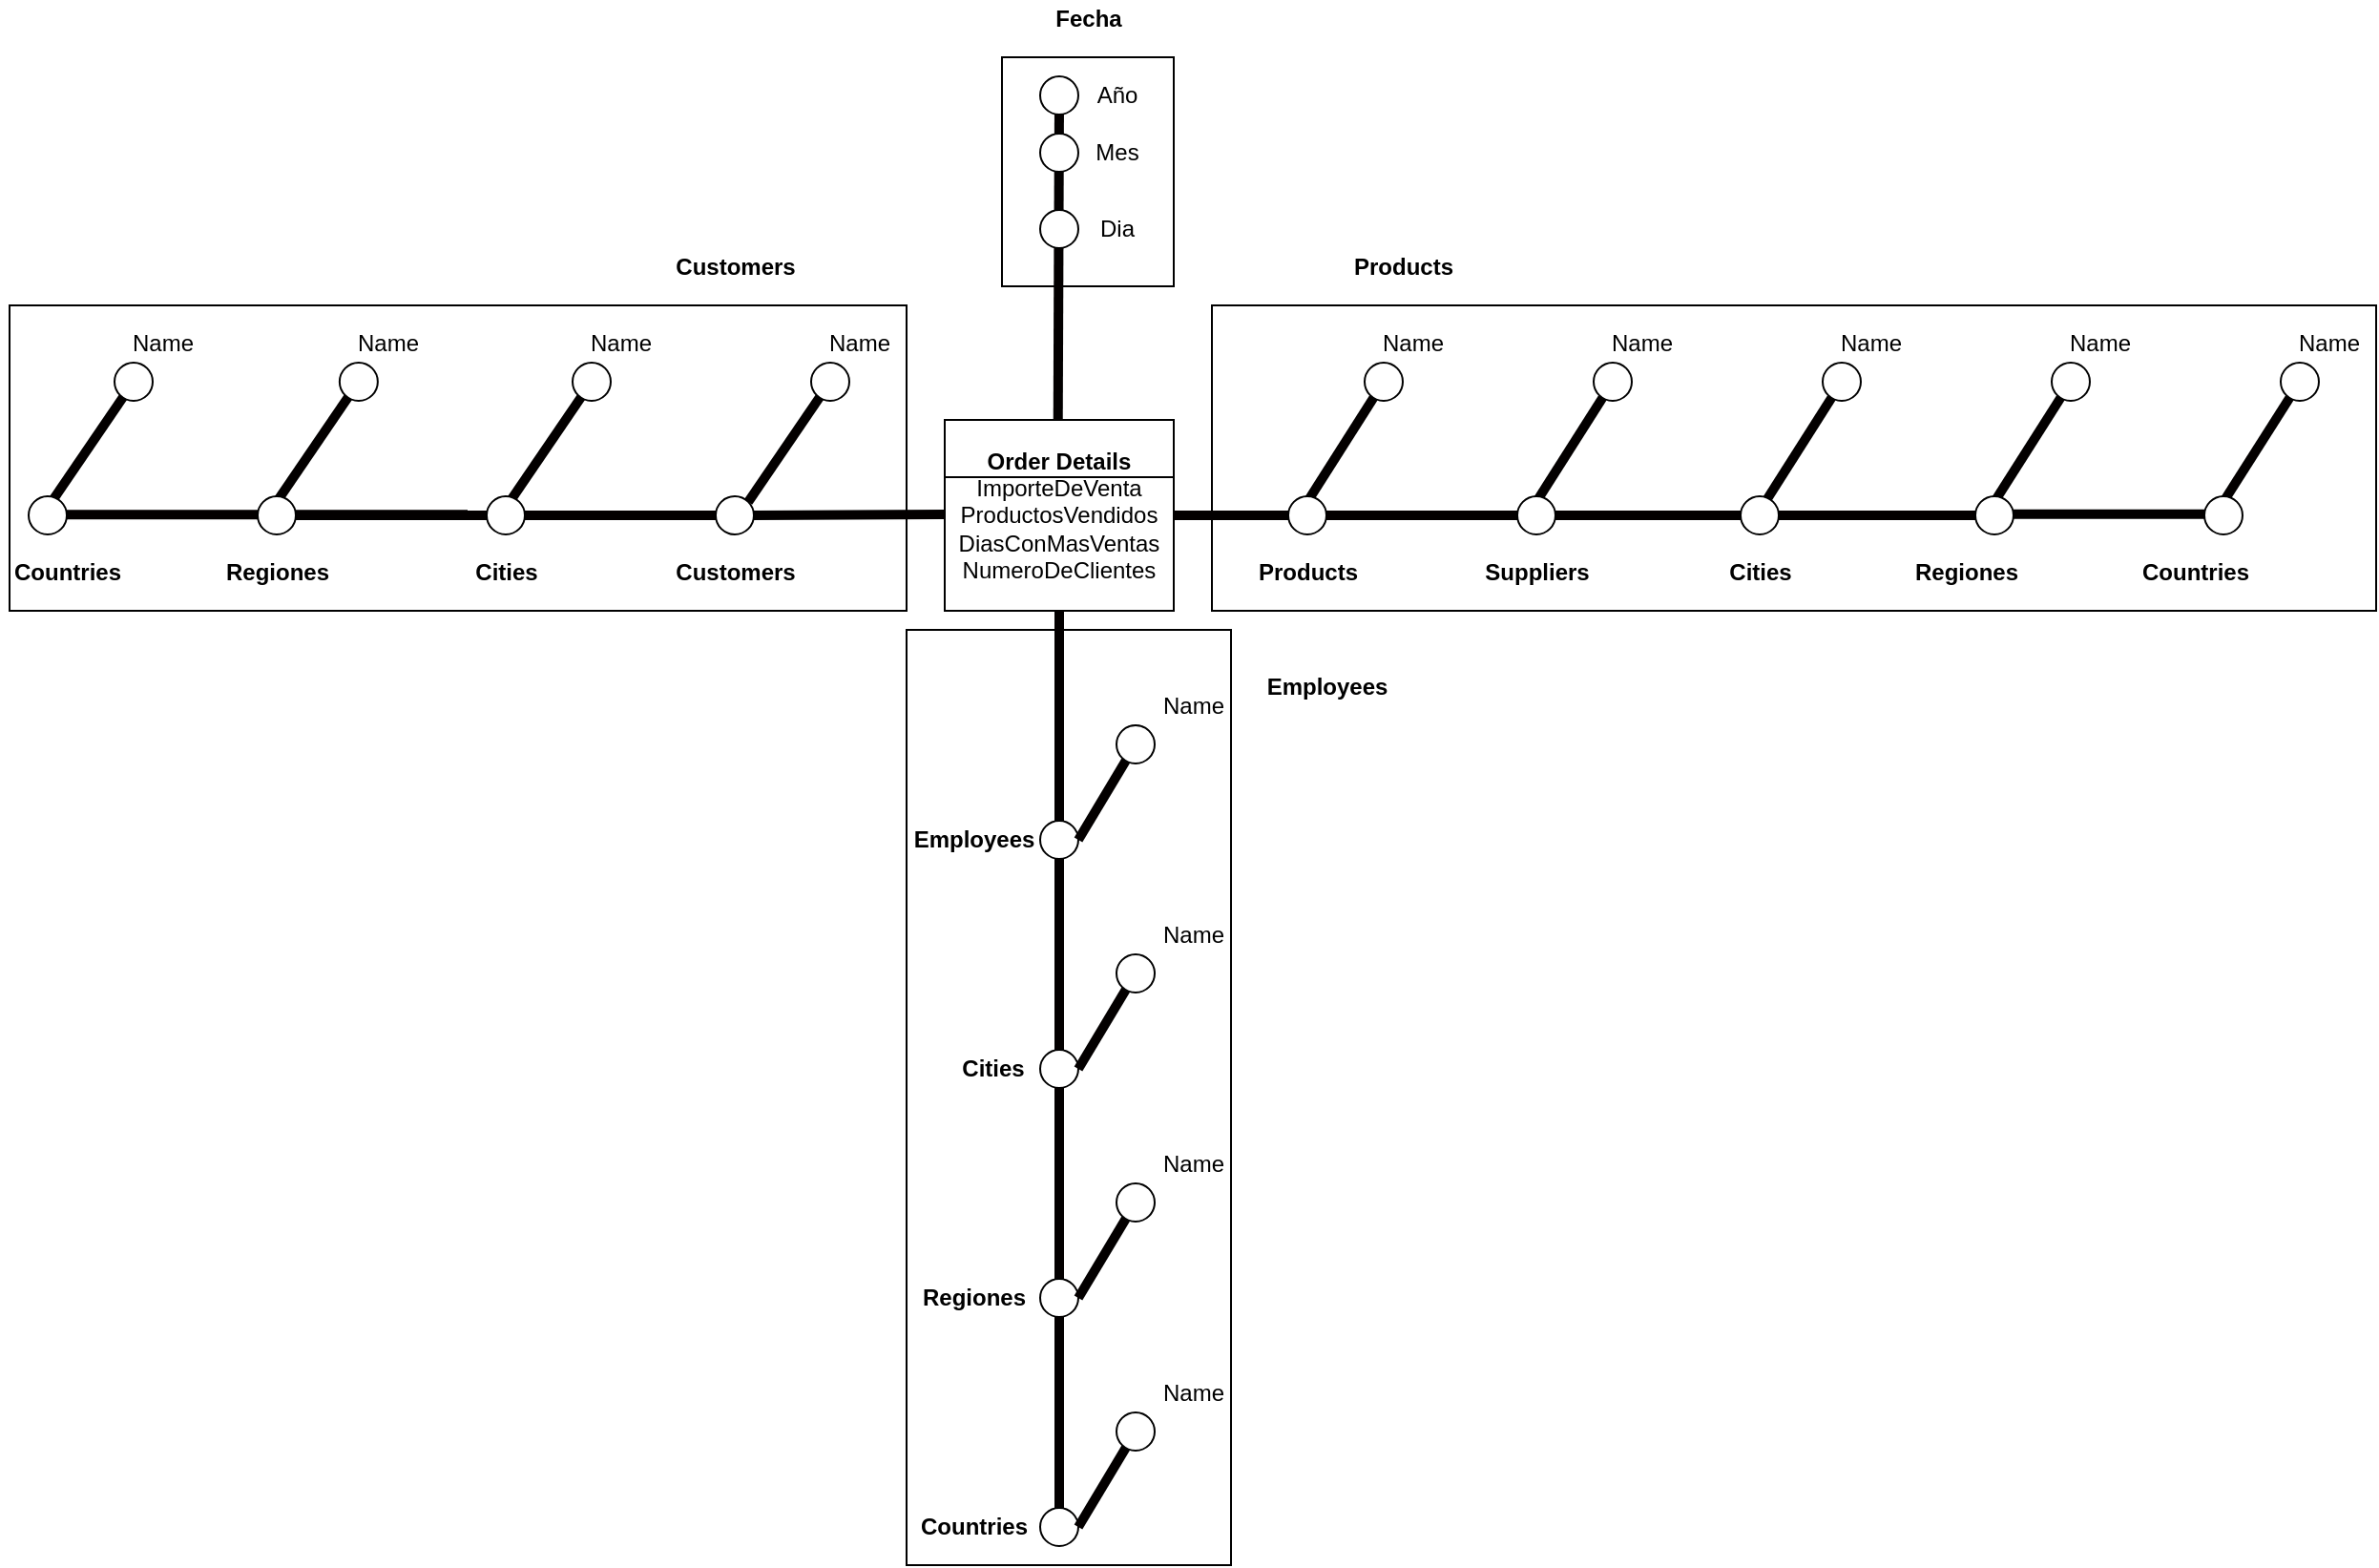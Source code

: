 <mxfile version="16.5.1" type="device"><diagram id="RBNeHGXTeK9-pwVWOhbH" name="Página-1"><mxGraphModel dx="2756" dy="1229" grid="1" gridSize="10" guides="1" tooltips="1" connect="1" arrows="1" fold="1" page="1" pageScale="1" pageWidth="827" pageHeight="1169" math="0" shadow="0"><root><mxCell id="0"/><mxCell id="1" parent="0"/><mxCell id="zPAmNjzIVwxGC9tjmXtp-113" value="" style="rounded=0;whiteSpace=wrap;html=1;" vertex="1" parent="1"><mxGeometry x="380" y="70" width="90" height="120" as="geometry"/></mxCell><mxCell id="zPAmNjzIVwxGC9tjmXtp-103" value="" style="rounded=0;whiteSpace=wrap;html=1;" vertex="1" parent="1"><mxGeometry x="330" y="370" width="170" height="490" as="geometry"/></mxCell><mxCell id="zPAmNjzIVwxGC9tjmXtp-69" value="" style="rounded=0;whiteSpace=wrap;html=1;" vertex="1" parent="1"><mxGeometry x="490" y="200" width="610" height="160" as="geometry"/></mxCell><mxCell id="zPAmNjzIVwxGC9tjmXtp-48" value="" style="rounded=0;whiteSpace=wrap;html=1;" vertex="1" parent="1"><mxGeometry x="-140" y="200" width="470" height="160" as="geometry"/></mxCell><mxCell id="zPAmNjzIVwxGC9tjmXtp-1" value="&lt;b&gt;Order Details&lt;br&gt;&lt;/b&gt;ImporteDeVenta&lt;br&gt;ProductosVendidos&lt;br&gt;DiasConMasVentas&lt;br&gt;NumeroDeClientes" style="rounded=0;whiteSpace=wrap;html=1;" vertex="1" parent="1"><mxGeometry x="350" y="260" width="120" height="100" as="geometry"/></mxCell><mxCell id="zPAmNjzIVwxGC9tjmXtp-4" value="" style="endArrow=none;html=1;rounded=0;" edge="1" parent="1"><mxGeometry width="50" height="50" relative="1" as="geometry"><mxPoint x="350" y="290" as="sourcePoint"/><mxPoint x="470" y="290" as="targetPoint"/></mxGeometry></mxCell><mxCell id="zPAmNjzIVwxGC9tjmXtp-5" value="" style="endArrow=none;html=1;rounded=0;fillColor=#a20025;strokeColor=#030000;strokeWidth=5;startArrow=none;" edge="1" parent="1" source="zPAmNjzIVwxGC9tjmXtp-7"><mxGeometry width="50" height="50" relative="1" as="geometry"><mxPoint x="120" y="310" as="sourcePoint"/><mxPoint x="350" y="309.5" as="targetPoint"/></mxGeometry></mxCell><mxCell id="zPAmNjzIVwxGC9tjmXtp-6" value="" style="endArrow=none;html=1;rounded=0;fillColor=#a20025;strokeColor=#030000;strokeWidth=5;startArrow=none;" edge="1" parent="1" source="zPAmNjzIVwxGC9tjmXtp-40"><mxGeometry width="50" height="50" relative="1" as="geometry"><mxPoint x="410" y="310" as="sourcePoint"/><mxPoint x="900" y="310" as="targetPoint"/></mxGeometry></mxCell><mxCell id="zPAmNjzIVwxGC9tjmXtp-7" value="" style="ellipse;whiteSpace=wrap;html=1;aspect=fixed;" vertex="1" parent="1"><mxGeometry x="230" y="300" width="20" height="20" as="geometry"/></mxCell><mxCell id="zPAmNjzIVwxGC9tjmXtp-8" value="" style="endArrow=none;html=1;rounded=0;fillColor=#a20025;strokeColor=#030000;strokeWidth=5;startArrow=none;" edge="1" parent="1" source="zPAmNjzIVwxGC9tjmXtp-12" target="zPAmNjzIVwxGC9tjmXtp-7"><mxGeometry width="50" height="50" relative="1" as="geometry"><mxPoint y="310" as="sourcePoint"/><mxPoint x="350" y="309.5" as="targetPoint"/></mxGeometry></mxCell><mxCell id="zPAmNjzIVwxGC9tjmXtp-9" value="Customers" style="text;html=1;align=center;verticalAlign=middle;resizable=0;points=[];autosize=1;strokeColor=none;fillColor=none;fontStyle=1" vertex="1" parent="1"><mxGeometry x="200" y="330" width="80" height="20" as="geometry"/></mxCell><mxCell id="zPAmNjzIVwxGC9tjmXtp-11" value="Cities" style="text;html=1;align=center;verticalAlign=middle;resizable=0;points=[];autosize=1;strokeColor=none;fillColor=none;fontStyle=1" vertex="1" parent="1"><mxGeometry x="95" y="330" width="50" height="20" as="geometry"/></mxCell><mxCell id="zPAmNjzIVwxGC9tjmXtp-13" value="" style="endArrow=none;html=1;rounded=0;fillColor=#a20025;strokeColor=#030000;strokeWidth=5;startArrow=none;" edge="1" parent="1" target="zPAmNjzIVwxGC9tjmXtp-12"><mxGeometry width="50" height="50" relative="1" as="geometry"><mxPoint y="310" as="sourcePoint"/><mxPoint x="230.0" y="310" as="targetPoint"/></mxGeometry></mxCell><mxCell id="zPAmNjzIVwxGC9tjmXtp-14" value="Regiones" style="text;html=1;align=center;verticalAlign=middle;resizable=0;points=[];autosize=1;strokeColor=none;fillColor=none;fontStyle=1" vertex="1" parent="1"><mxGeometry x="-35" y="330" width="70" height="20" as="geometry"/></mxCell><mxCell id="zPAmNjzIVwxGC9tjmXtp-16" value="" style="endArrow=none;html=1;rounded=0;fillColor=#a20025;strokeColor=#030000;strokeWidth=5;startArrow=none;" edge="1" parent="1"><mxGeometry width="50" height="50" relative="1" as="geometry"><mxPoint x="-120" y="309.58" as="sourcePoint"/><mxPoint x="100.0" y="309.58" as="targetPoint"/></mxGeometry></mxCell><mxCell id="zPAmNjzIVwxGC9tjmXtp-17" value="Countries" style="text;html=1;align=center;verticalAlign=middle;resizable=0;points=[];autosize=1;strokeColor=none;fillColor=none;fontStyle=1" vertex="1" parent="1"><mxGeometry x="-145" y="330" width="70" height="20" as="geometry"/></mxCell><mxCell id="zPAmNjzIVwxGC9tjmXtp-19" value="" style="endArrow=none;html=1;rounded=0;fillColor=#a20025;strokeColor=#030000;strokeWidth=5;startArrow=none;entryX=1;entryY=0;entryDx=0;entryDy=0;" edge="1" parent="1" target="zPAmNjzIVwxGC9tjmXtp-7"><mxGeometry width="50" height="50" relative="1" as="geometry"><mxPoint x="290" y="240" as="sourcePoint"/><mxPoint x="360" y="310" as="targetPoint"/><Array as="points"/></mxGeometry></mxCell><mxCell id="zPAmNjzIVwxGC9tjmXtp-21" value="Name" style="text;html=1;align=center;verticalAlign=middle;resizable=0;points=[];autosize=1;strokeColor=none;fillColor=none;" vertex="1" parent="1"><mxGeometry x="280" y="210" width="50" height="20" as="geometry"/></mxCell><mxCell id="zPAmNjzIVwxGC9tjmXtp-22" value="" style="ellipse;whiteSpace=wrap;html=1;aspect=fixed;" vertex="1" parent="1"><mxGeometry x="280" y="230" width="20" height="20" as="geometry"/></mxCell><mxCell id="zPAmNjzIVwxGC9tjmXtp-25" value="" style="endArrow=none;html=1;rounded=0;fillColor=#a20025;strokeColor=#030000;strokeWidth=5;startArrow=none;entryX=1;entryY=0;entryDx=0;entryDy=0;" edge="1" parent="1"><mxGeometry width="50" height="50" relative="1" as="geometry"><mxPoint x="165" y="240" as="sourcePoint"/><mxPoint x="122.071" y="302.929" as="targetPoint"/><Array as="points"/></mxGeometry></mxCell><mxCell id="zPAmNjzIVwxGC9tjmXtp-26" value="Name" style="text;html=1;align=center;verticalAlign=middle;resizable=0;points=[];autosize=1;strokeColor=none;fillColor=none;" vertex="1" parent="1"><mxGeometry x="155" y="210" width="50" height="20" as="geometry"/></mxCell><mxCell id="zPAmNjzIVwxGC9tjmXtp-27" value="" style="ellipse;whiteSpace=wrap;html=1;aspect=fixed;" vertex="1" parent="1"><mxGeometry x="155" y="230" width="20" height="20" as="geometry"/></mxCell><mxCell id="zPAmNjzIVwxGC9tjmXtp-28" value="" style="endArrow=none;html=1;rounded=0;fillColor=#a20025;strokeColor=#030000;strokeWidth=5;startArrow=none;entryX=1;entryY=0;entryDx=0;entryDy=0;" edge="1" parent="1"><mxGeometry width="50" height="50" relative="1" as="geometry"><mxPoint x="42.93" y="240" as="sourcePoint"/><mxPoint x="0.001" y="302.929" as="targetPoint"/><Array as="points"/></mxGeometry></mxCell><mxCell id="zPAmNjzIVwxGC9tjmXtp-29" value="Name" style="text;html=1;align=center;verticalAlign=middle;resizable=0;points=[];autosize=1;strokeColor=none;fillColor=none;" vertex="1" parent="1"><mxGeometry x="32.93" y="210" width="50" height="20" as="geometry"/></mxCell><mxCell id="zPAmNjzIVwxGC9tjmXtp-30" value="" style="ellipse;whiteSpace=wrap;html=1;aspect=fixed;" vertex="1" parent="1"><mxGeometry x="32.93" y="230" width="20" height="20" as="geometry"/></mxCell><mxCell id="zPAmNjzIVwxGC9tjmXtp-10" value="" style="ellipse;whiteSpace=wrap;html=1;aspect=fixed;" vertex="1" parent="1"><mxGeometry x="110" y="300" width="20" height="20" as="geometry"/></mxCell><mxCell id="zPAmNjzIVwxGC9tjmXtp-12" value="" style="ellipse;whiteSpace=wrap;html=1;aspect=fixed;" vertex="1" parent="1"><mxGeometry x="-10" y="300" width="20" height="20" as="geometry"/></mxCell><mxCell id="zPAmNjzIVwxGC9tjmXtp-31" value="" style="endArrow=none;html=1;rounded=0;fillColor=#a20025;strokeColor=#030000;strokeWidth=5;startArrow=none;entryX=1;entryY=0;entryDx=0;entryDy=0;" edge="1" parent="1"><mxGeometry width="50" height="50" relative="1" as="geometry"><mxPoint x="-75" y="240" as="sourcePoint"/><mxPoint x="-117.929" y="302.929" as="targetPoint"/><Array as="points"/></mxGeometry></mxCell><mxCell id="zPAmNjzIVwxGC9tjmXtp-32" value="Name" style="text;html=1;align=center;verticalAlign=middle;resizable=0;points=[];autosize=1;strokeColor=none;fillColor=none;" vertex="1" parent="1"><mxGeometry x="-85" y="210" width="50" height="20" as="geometry"/></mxCell><mxCell id="zPAmNjzIVwxGC9tjmXtp-33" value="" style="ellipse;whiteSpace=wrap;html=1;aspect=fixed;" vertex="1" parent="1"><mxGeometry x="-85" y="230" width="20" height="20" as="geometry"/></mxCell><mxCell id="zPAmNjzIVwxGC9tjmXtp-15" value="" style="ellipse;whiteSpace=wrap;html=1;aspect=fixed;" vertex="1" parent="1"><mxGeometry x="-130" y="300" width="20" height="20" as="geometry"/></mxCell><mxCell id="zPAmNjzIVwxGC9tjmXtp-35" value="" style="endArrow=none;html=1;rounded=0;fillColor=#a20025;strokeColor=#030000;strokeWidth=5;startArrow=none;" edge="1" parent="1" target="zPAmNjzIVwxGC9tjmXtp-34"><mxGeometry width="50" height="50" relative="1" as="geometry"><mxPoint x="470" y="310" as="sourcePoint"/><mxPoint x="880.0" y="310" as="targetPoint"/></mxGeometry></mxCell><mxCell id="zPAmNjzIVwxGC9tjmXtp-36" value="Products" style="text;html=1;align=center;verticalAlign=middle;resizable=0;points=[];autosize=1;strokeColor=none;fillColor=none;fontStyle=1" vertex="1" parent="1"><mxGeometry x="505" y="330" width="70" height="20" as="geometry"/></mxCell><mxCell id="zPAmNjzIVwxGC9tjmXtp-38" value="" style="endArrow=none;html=1;rounded=0;fillColor=#a20025;strokeColor=#030000;strokeWidth=5;startArrow=none;" edge="1" parent="1" source="zPAmNjzIVwxGC9tjmXtp-34" target="zPAmNjzIVwxGC9tjmXtp-37"><mxGeometry width="50" height="50" relative="1" as="geometry"><mxPoint x="550.0" y="310" as="sourcePoint"/><mxPoint x="820.0" y="310" as="targetPoint"/></mxGeometry></mxCell><mxCell id="zPAmNjzIVwxGC9tjmXtp-39" value="Suppliers" style="text;html=1;align=center;verticalAlign=middle;resizable=0;points=[];autosize=1;strokeColor=none;fillColor=none;fontStyle=1" vertex="1" parent="1"><mxGeometry x="625" y="330" width="70" height="20" as="geometry"/></mxCell><mxCell id="zPAmNjzIVwxGC9tjmXtp-41" value="" style="endArrow=none;html=1;rounded=0;fillColor=#a20025;strokeColor=#030000;strokeWidth=5;startArrow=none;" edge="1" parent="1" source="zPAmNjzIVwxGC9tjmXtp-37" target="zPAmNjzIVwxGC9tjmXtp-40"><mxGeometry width="50" height="50" relative="1" as="geometry"><mxPoint x="670.0" y="310" as="sourcePoint"/><mxPoint x="820.0" y="310" as="targetPoint"/></mxGeometry></mxCell><mxCell id="zPAmNjzIVwxGC9tjmXtp-42" value="Cities" style="text;html=1;align=center;verticalAlign=middle;resizable=0;points=[];autosize=1;strokeColor=none;fillColor=none;fontStyle=1" vertex="1" parent="1"><mxGeometry x="752" y="330" width="50" height="20" as="geometry"/></mxCell><mxCell id="zPAmNjzIVwxGC9tjmXtp-44" value="Regiones" style="text;html=1;align=center;verticalAlign=middle;resizable=0;points=[];autosize=1;strokeColor=none;fillColor=none;fontStyle=1" vertex="1" parent="1"><mxGeometry x="850" y="330" width="70" height="20" as="geometry"/></mxCell><mxCell id="zPAmNjzIVwxGC9tjmXtp-46" value="" style="endArrow=none;html=1;rounded=0;fillColor=#a20025;strokeColor=#030000;strokeWidth=5;startArrow=none;" edge="1" parent="1"><mxGeometry width="50" height="50" relative="1" as="geometry"><mxPoint x="910" y="309.41" as="sourcePoint"/><mxPoint x="1023.0" y="309.41" as="targetPoint"/></mxGeometry></mxCell><mxCell id="zPAmNjzIVwxGC9tjmXtp-47" value="Countries" style="text;html=1;align=center;verticalAlign=middle;resizable=0;points=[];autosize=1;strokeColor=none;fillColor=none;fontStyle=1" vertex="1" parent="1"><mxGeometry x="970" y="330" width="70" height="20" as="geometry"/></mxCell><mxCell id="zPAmNjzIVwxGC9tjmXtp-49" value="Customers" style="text;html=1;align=center;verticalAlign=middle;resizable=0;points=[];autosize=1;strokeColor=none;fillColor=none;fontStyle=1" vertex="1" parent="1"><mxGeometry x="200" y="170" width="80" height="20" as="geometry"/></mxCell><mxCell id="zPAmNjzIVwxGC9tjmXtp-52" value="" style="endArrow=none;html=1;rounded=0;fillColor=#a20025;strokeColor=#030000;strokeWidth=5;startArrow=none;entryX=1;entryY=0;entryDx=0;entryDy=0;" edge="1" parent="1" source="zPAmNjzIVwxGC9tjmXtp-53"><mxGeometry width="50" height="50" relative="1" as="geometry"><mxPoint x="582.93" y="240" as="sourcePoint"/><mxPoint x="540.001" y="302.929" as="targetPoint"/><Array as="points"/></mxGeometry></mxCell><mxCell id="zPAmNjzIVwxGC9tjmXtp-53" value="" style="ellipse;whiteSpace=wrap;html=1;aspect=fixed;" vertex="1" parent="1"><mxGeometry x="570" y="230" width="20" height="20" as="geometry"/></mxCell><mxCell id="zPAmNjzIVwxGC9tjmXtp-55" value="Name" style="text;html=1;align=center;verticalAlign=middle;resizable=0;points=[];autosize=1;strokeColor=none;fillColor=none;" vertex="1" parent="1"><mxGeometry x="570" y="210" width="50" height="20" as="geometry"/></mxCell><mxCell id="zPAmNjzIVwxGC9tjmXtp-34" value="" style="ellipse;whiteSpace=wrap;html=1;aspect=fixed;" vertex="1" parent="1"><mxGeometry x="530" y="300" width="20" height="20" as="geometry"/></mxCell><mxCell id="zPAmNjzIVwxGC9tjmXtp-56" value="" style="endArrow=none;html=1;rounded=0;fillColor=#a20025;strokeColor=#030000;strokeWidth=5;startArrow=none;entryX=1;entryY=0;entryDx=0;entryDy=0;" edge="1" parent="1" source="zPAmNjzIVwxGC9tjmXtp-57"><mxGeometry width="50" height="50" relative="1" as="geometry"><mxPoint x="702.93" y="240" as="sourcePoint"/><mxPoint x="660.001" y="302.929" as="targetPoint"/><Array as="points"/></mxGeometry></mxCell><mxCell id="zPAmNjzIVwxGC9tjmXtp-57" value="" style="ellipse;whiteSpace=wrap;html=1;aspect=fixed;" vertex="1" parent="1"><mxGeometry x="690" y="230" width="20" height="20" as="geometry"/></mxCell><mxCell id="zPAmNjzIVwxGC9tjmXtp-58" value="Name" style="text;html=1;align=center;verticalAlign=middle;resizable=0;points=[];autosize=1;strokeColor=none;fillColor=none;" vertex="1" parent="1"><mxGeometry x="690" y="210" width="50" height="20" as="geometry"/></mxCell><mxCell id="zPAmNjzIVwxGC9tjmXtp-59" value="" style="endArrow=none;html=1;rounded=0;fillColor=#a20025;strokeColor=#030000;strokeWidth=5;startArrow=none;entryX=1;entryY=0;entryDx=0;entryDy=0;" edge="1" parent="1" source="zPAmNjzIVwxGC9tjmXtp-60"><mxGeometry width="50" height="50" relative="1" as="geometry"><mxPoint x="822.93" y="240" as="sourcePoint"/><mxPoint x="780.001" y="302.929" as="targetPoint"/><Array as="points"/></mxGeometry></mxCell><mxCell id="zPAmNjzIVwxGC9tjmXtp-60" value="" style="ellipse;whiteSpace=wrap;html=1;aspect=fixed;" vertex="1" parent="1"><mxGeometry x="810" y="230" width="20" height="20" as="geometry"/></mxCell><mxCell id="zPAmNjzIVwxGC9tjmXtp-61" value="Name" style="text;html=1;align=center;verticalAlign=middle;resizable=0;points=[];autosize=1;strokeColor=none;fillColor=none;" vertex="1" parent="1"><mxGeometry x="810" y="210" width="50" height="20" as="geometry"/></mxCell><mxCell id="zPAmNjzIVwxGC9tjmXtp-62" value="" style="endArrow=none;html=1;rounded=0;fillColor=#a20025;strokeColor=#030000;strokeWidth=5;startArrow=none;entryX=1;entryY=0;entryDx=0;entryDy=0;" edge="1" parent="1" source="zPAmNjzIVwxGC9tjmXtp-63"><mxGeometry width="50" height="50" relative="1" as="geometry"><mxPoint x="942.93" y="240" as="sourcePoint"/><mxPoint x="900.001" y="302.929" as="targetPoint"/><Array as="points"/></mxGeometry></mxCell><mxCell id="zPAmNjzIVwxGC9tjmXtp-63" value="" style="ellipse;whiteSpace=wrap;html=1;aspect=fixed;" vertex="1" parent="1"><mxGeometry x="930" y="230" width="20" height="20" as="geometry"/></mxCell><mxCell id="zPAmNjzIVwxGC9tjmXtp-64" value="Name" style="text;html=1;align=center;verticalAlign=middle;resizable=0;points=[];autosize=1;strokeColor=none;fillColor=none;" vertex="1" parent="1"><mxGeometry x="930" y="210" width="50" height="20" as="geometry"/></mxCell><mxCell id="zPAmNjzIVwxGC9tjmXtp-65" value="" style="endArrow=none;html=1;rounded=0;fillColor=#a20025;strokeColor=#030000;strokeWidth=5;startArrow=none;entryX=1;entryY=0;entryDx=0;entryDy=0;" edge="1" parent="1" source="zPAmNjzIVwxGC9tjmXtp-66"><mxGeometry width="50" height="50" relative="1" as="geometry"><mxPoint x="1062.93" y="240" as="sourcePoint"/><mxPoint x="1020.001" y="302.929" as="targetPoint"/><Array as="points"/></mxGeometry></mxCell><mxCell id="zPAmNjzIVwxGC9tjmXtp-66" value="" style="ellipse;whiteSpace=wrap;html=1;aspect=fixed;" vertex="1" parent="1"><mxGeometry x="1050" y="230" width="20" height="20" as="geometry"/></mxCell><mxCell id="zPAmNjzIVwxGC9tjmXtp-67" value="Name" style="text;html=1;align=center;verticalAlign=middle;resizable=0;points=[];autosize=1;strokeColor=none;fillColor=none;" vertex="1" parent="1"><mxGeometry x="1050" y="210" width="50" height="20" as="geometry"/></mxCell><mxCell id="zPAmNjzIVwxGC9tjmXtp-45" value="" style="ellipse;whiteSpace=wrap;html=1;aspect=fixed;" vertex="1" parent="1"><mxGeometry x="1010" y="300" width="20" height="20" as="geometry"/></mxCell><mxCell id="zPAmNjzIVwxGC9tjmXtp-43" value="" style="ellipse;whiteSpace=wrap;html=1;aspect=fixed;" vertex="1" parent="1"><mxGeometry x="890" y="300" width="20" height="20" as="geometry"/></mxCell><mxCell id="zPAmNjzIVwxGC9tjmXtp-40" value="" style="ellipse;whiteSpace=wrap;html=1;aspect=fixed;" vertex="1" parent="1"><mxGeometry x="767" y="300" width="20" height="20" as="geometry"/></mxCell><mxCell id="zPAmNjzIVwxGC9tjmXtp-37" value="" style="ellipse;whiteSpace=wrap;html=1;aspect=fixed;" vertex="1" parent="1"><mxGeometry x="650" y="300" width="20" height="20" as="geometry"/></mxCell><mxCell id="zPAmNjzIVwxGC9tjmXtp-72" value="Products" style="text;html=1;align=center;verticalAlign=middle;resizable=0;points=[];autosize=1;strokeColor=none;fillColor=none;fontStyle=1" vertex="1" parent="1"><mxGeometry x="555" y="170" width="70" height="20" as="geometry"/></mxCell><mxCell id="zPAmNjzIVwxGC9tjmXtp-74" value="" style="endArrow=none;html=1;rounded=0;fillColor=#a20025;strokeColor=#030000;strokeWidth=5;startArrow=none;entryX=0.5;entryY=1;entryDx=0;entryDy=0;entryPerimeter=0;" edge="1" parent="1" source="zPAmNjzIVwxGC9tjmXtp-77" target="zPAmNjzIVwxGC9tjmXtp-1"><mxGeometry width="50" height="50" relative="1" as="geometry"><mxPoint x="410" y="800" as="sourcePoint"/><mxPoint x="430" y="500" as="targetPoint"/></mxGeometry></mxCell><mxCell id="zPAmNjzIVwxGC9tjmXtp-77" value="" style="ellipse;whiteSpace=wrap;html=1;aspect=fixed;" vertex="1" parent="1"><mxGeometry x="400" y="470" width="20" height="20" as="geometry"/></mxCell><mxCell id="zPAmNjzIVwxGC9tjmXtp-79" value="" style="endArrow=none;html=1;rounded=0;fillColor=#a20025;strokeColor=#030000;strokeWidth=5;startArrow=none;entryX=0.5;entryY=1;entryDx=0;entryDy=0;entryPerimeter=0;" edge="1" parent="1" source="zPAmNjzIVwxGC9tjmXtp-81" target="zPAmNjzIVwxGC9tjmXtp-77"><mxGeometry width="50" height="50" relative="1" as="geometry"><mxPoint x="410" y="800" as="sourcePoint"/><mxPoint x="410" y="360" as="targetPoint"/></mxGeometry></mxCell><mxCell id="zPAmNjzIVwxGC9tjmXtp-80" value="Employees" style="text;html=1;align=center;verticalAlign=middle;resizable=0;points=[];autosize=1;strokeColor=none;fillColor=none;fontStyle=1" vertex="1" parent="1"><mxGeometry x="325" y="470" width="80" height="20" as="geometry"/></mxCell><mxCell id="zPAmNjzIVwxGC9tjmXtp-81" value="" style="ellipse;whiteSpace=wrap;html=1;aspect=fixed;" vertex="1" parent="1"><mxGeometry x="400" y="590" width="20" height="20" as="geometry"/></mxCell><mxCell id="zPAmNjzIVwxGC9tjmXtp-82" value="" style="endArrow=none;html=1;rounded=0;fillColor=#a20025;strokeColor=#030000;strokeWidth=5;startArrow=none;entryX=0.5;entryY=1;entryDx=0;entryDy=0;entryPerimeter=0;" edge="1" parent="1" source="zPAmNjzIVwxGC9tjmXtp-84" target="zPAmNjzIVwxGC9tjmXtp-81"><mxGeometry width="50" height="50" relative="1" as="geometry"><mxPoint x="410" y="800" as="sourcePoint"/><mxPoint x="410" y="490" as="targetPoint"/></mxGeometry></mxCell><mxCell id="zPAmNjzIVwxGC9tjmXtp-83" value="Cities" style="text;html=1;align=center;verticalAlign=middle;resizable=0;points=[];autosize=1;strokeColor=none;fillColor=none;fontStyle=1" vertex="1" parent="1"><mxGeometry x="350" y="590" width="50" height="20" as="geometry"/></mxCell><mxCell id="zPAmNjzIVwxGC9tjmXtp-84" value="" style="ellipse;whiteSpace=wrap;html=1;aspect=fixed;" vertex="1" parent="1"><mxGeometry x="400" y="710" width="20" height="20" as="geometry"/></mxCell><mxCell id="zPAmNjzIVwxGC9tjmXtp-85" value="" style="endArrow=none;html=1;rounded=0;fillColor=#a20025;strokeColor=#030000;strokeWidth=5;startArrow=none;entryX=0.5;entryY=1;entryDx=0;entryDy=0;entryPerimeter=0;" edge="1" parent="1" source="zPAmNjzIVwxGC9tjmXtp-87" target="zPAmNjzIVwxGC9tjmXtp-84"><mxGeometry width="50" height="50" relative="1" as="geometry"><mxPoint x="410" y="840" as="sourcePoint"/><mxPoint x="410" y="610" as="targetPoint"/></mxGeometry></mxCell><mxCell id="zPAmNjzIVwxGC9tjmXtp-86" value="Regiones" style="text;html=1;align=center;verticalAlign=middle;resizable=0;points=[];autosize=1;strokeColor=none;fillColor=none;fontStyle=1" vertex="1" parent="1"><mxGeometry x="330" y="710" width="70" height="20" as="geometry"/></mxCell><mxCell id="zPAmNjzIVwxGC9tjmXtp-87" value="" style="ellipse;whiteSpace=wrap;html=1;aspect=fixed;" vertex="1" parent="1"><mxGeometry x="400" y="830" width="20" height="20" as="geometry"/></mxCell><mxCell id="zPAmNjzIVwxGC9tjmXtp-89" value="Countries" style="text;html=1;align=center;verticalAlign=middle;resizable=0;points=[];autosize=1;strokeColor=none;fillColor=none;fontStyle=1" vertex="1" parent="1"><mxGeometry x="330" y="830" width="70" height="20" as="geometry"/></mxCell><mxCell id="zPAmNjzIVwxGC9tjmXtp-90" value="" style="endArrow=none;html=1;rounded=0;fillColor=#a20025;strokeColor=#030000;strokeWidth=5;startArrow=none;" edge="1" parent="1" source="zPAmNjzIVwxGC9tjmXtp-91"><mxGeometry width="50" height="50" relative="1" as="geometry"><mxPoint x="454.745" y="429.998" as="sourcePoint"/><mxPoint x="420" y="480" as="targetPoint"/><Array as="points"/></mxGeometry></mxCell><mxCell id="zPAmNjzIVwxGC9tjmXtp-91" value="" style="ellipse;whiteSpace=wrap;html=1;aspect=fixed;" vertex="1" parent="1"><mxGeometry x="440" y="420" width="20" height="20" as="geometry"/></mxCell><mxCell id="zPAmNjzIVwxGC9tjmXtp-93" value="Name" style="text;html=1;align=center;verticalAlign=middle;resizable=0;points=[];autosize=1;strokeColor=none;fillColor=none;" vertex="1" parent="1"><mxGeometry x="455" y="400" width="50" height="20" as="geometry"/></mxCell><mxCell id="zPAmNjzIVwxGC9tjmXtp-94" value="" style="endArrow=none;html=1;rounded=0;fillColor=#a20025;strokeColor=#030000;strokeWidth=5;startArrow=none;" edge="1" parent="1" source="zPAmNjzIVwxGC9tjmXtp-95"><mxGeometry width="50" height="50" relative="1" as="geometry"><mxPoint x="454.745" y="549.998" as="sourcePoint"/><mxPoint x="420" y="600" as="targetPoint"/><Array as="points"/></mxGeometry></mxCell><mxCell id="zPAmNjzIVwxGC9tjmXtp-95" value="" style="ellipse;whiteSpace=wrap;html=1;aspect=fixed;" vertex="1" parent="1"><mxGeometry x="440" y="540" width="20" height="20" as="geometry"/></mxCell><mxCell id="zPAmNjzIVwxGC9tjmXtp-96" value="Name" style="text;html=1;align=center;verticalAlign=middle;resizable=0;points=[];autosize=1;strokeColor=none;fillColor=none;" vertex="1" parent="1"><mxGeometry x="455" y="520" width="50" height="20" as="geometry"/></mxCell><mxCell id="zPAmNjzIVwxGC9tjmXtp-97" value="" style="endArrow=none;html=1;rounded=0;fillColor=#a20025;strokeColor=#030000;strokeWidth=5;startArrow=none;" edge="1" parent="1" source="zPAmNjzIVwxGC9tjmXtp-98"><mxGeometry width="50" height="50" relative="1" as="geometry"><mxPoint x="454.745" y="669.998" as="sourcePoint"/><mxPoint x="420" y="720" as="targetPoint"/><Array as="points"/></mxGeometry></mxCell><mxCell id="zPAmNjzIVwxGC9tjmXtp-98" value="" style="ellipse;whiteSpace=wrap;html=1;aspect=fixed;" vertex="1" parent="1"><mxGeometry x="440" y="660" width="20" height="20" as="geometry"/></mxCell><mxCell id="zPAmNjzIVwxGC9tjmXtp-99" value="Name" style="text;html=1;align=center;verticalAlign=middle;resizable=0;points=[];autosize=1;strokeColor=none;fillColor=none;" vertex="1" parent="1"><mxGeometry x="455" y="640" width="50" height="20" as="geometry"/></mxCell><mxCell id="zPAmNjzIVwxGC9tjmXtp-100" value="" style="endArrow=none;html=1;rounded=0;fillColor=#a20025;strokeColor=#030000;strokeWidth=5;startArrow=none;" edge="1" parent="1" source="zPAmNjzIVwxGC9tjmXtp-101"><mxGeometry width="50" height="50" relative="1" as="geometry"><mxPoint x="454.745" y="789.998" as="sourcePoint"/><mxPoint x="420" y="840" as="targetPoint"/><Array as="points"/></mxGeometry></mxCell><mxCell id="zPAmNjzIVwxGC9tjmXtp-101" value="" style="ellipse;whiteSpace=wrap;html=1;aspect=fixed;" vertex="1" parent="1"><mxGeometry x="440" y="780" width="20" height="20" as="geometry"/></mxCell><mxCell id="zPAmNjzIVwxGC9tjmXtp-102" value="Name" style="text;html=1;align=center;verticalAlign=middle;resizable=0;points=[];autosize=1;strokeColor=none;fillColor=none;" vertex="1" parent="1"><mxGeometry x="455" y="760" width="50" height="20" as="geometry"/></mxCell><mxCell id="zPAmNjzIVwxGC9tjmXtp-104" value="Employees" style="text;html=1;align=center;verticalAlign=middle;resizable=0;points=[];autosize=1;strokeColor=none;fillColor=none;fontStyle=1" vertex="1" parent="1"><mxGeometry x="510" y="390" width="80" height="20" as="geometry"/></mxCell><mxCell id="zPAmNjzIVwxGC9tjmXtp-107" value="Dia" style="text;html=1;align=center;verticalAlign=middle;resizable=0;points=[];autosize=1;strokeColor=none;fillColor=none;" vertex="1" parent="1"><mxGeometry x="425" y="150" width="30" height="20" as="geometry"/></mxCell><mxCell id="zPAmNjzIVwxGC9tjmXtp-109" value="Mes" style="text;html=1;align=center;verticalAlign=middle;resizable=0;points=[];autosize=1;strokeColor=none;fillColor=none;" vertex="1" parent="1"><mxGeometry x="420" y="110" width="40" height="20" as="geometry"/></mxCell><mxCell id="zPAmNjzIVwxGC9tjmXtp-110" value="Año" style="text;html=1;align=center;verticalAlign=middle;resizable=0;points=[];autosize=1;strokeColor=none;fillColor=none;" vertex="1" parent="1"><mxGeometry x="420" y="80" width="40" height="20" as="geometry"/></mxCell><mxCell id="zPAmNjzIVwxGC9tjmXtp-111" value="" style="ellipse;whiteSpace=wrap;html=1;aspect=fixed;" vertex="1" parent="1"><mxGeometry x="400" y="80" width="20" height="20" as="geometry"/></mxCell><mxCell id="zPAmNjzIVwxGC9tjmXtp-112" value="" style="endArrow=none;html=1;rounded=0;fillColor=#a20025;strokeColor=#030000;strokeWidth=5;startArrow=none;" edge="1" parent="1" target="zPAmNjzIVwxGC9tjmXtp-111"><mxGeometry width="50" height="50" relative="1" as="geometry"><mxPoint x="409.37" y="260" as="sourcePoint"/><mxPoint x="409" y="40" as="targetPoint"/></mxGeometry></mxCell><mxCell id="zPAmNjzIVwxGC9tjmXtp-106" value="" style="ellipse;whiteSpace=wrap;html=1;aspect=fixed;" vertex="1" parent="1"><mxGeometry x="400" y="150" width="20" height="20" as="geometry"/></mxCell><mxCell id="zPAmNjzIVwxGC9tjmXtp-108" value="" style="ellipse;whiteSpace=wrap;html=1;aspect=fixed;" vertex="1" parent="1"><mxGeometry x="400" y="110" width="20" height="20" as="geometry"/></mxCell><mxCell id="zPAmNjzIVwxGC9tjmXtp-114" value="Fecha" style="text;html=1;align=center;verticalAlign=middle;resizable=0;points=[];autosize=1;strokeColor=none;fillColor=none;fontStyle=1" vertex="1" parent="1"><mxGeometry x="400" y="40" width="50" height="20" as="geometry"/></mxCell></root></mxGraphModel></diagram></mxfile>